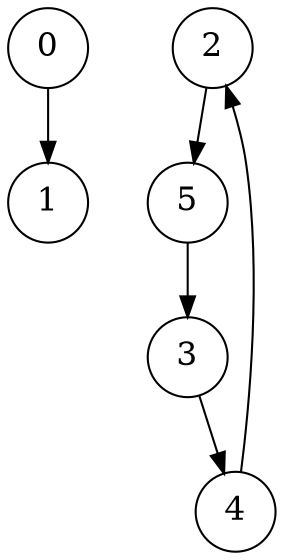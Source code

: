 // 6, [[1,0],[5,2],[3,5],[4,3],[2,4]]
// False

digraph "5a" {
    graph [dpi=300]
    layout="dot"

    node [shape="circle", fontsize=16]
    0, 1, 2, 3, 4, 5

    0 -> 1
    2 -> 5
    5 -> 3
    3 -> 4
    4 -> 2
}

